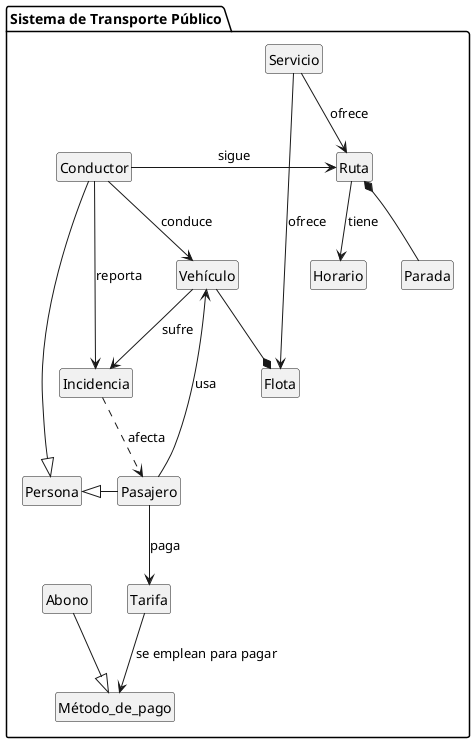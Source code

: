 @startuml ModeloDominioOriginal

    hide circle
    hide empty members

    package "Sistema de Transporte Público" {

        Servicio --> Ruta : "ofrece"
        Servicio -> Flota : "ofrece"
        Ruta --> Horario : "tiene"
        Ruta *-- Parada
        Conductor -> Ruta : "sigue"
        Conductor --> Vehículo : "conduce"
        Conductor -|> Persona
        Conductor --> Incidencia : "reporta"
        Vehículo --* Flota
        Vehículo --> Incidencia : "sufre"
        Incidencia ..> Pasajero : "afecta"
        Pasajero --> Vehículo : "usa"
        Pasajero -|> Persona
        Pasajero --> Tarifa : "paga"
        Tarifa --> Método_de_pago : "se emplean para pagar"
        Abono --|> Método_de_pago
        
    }

@enduml
